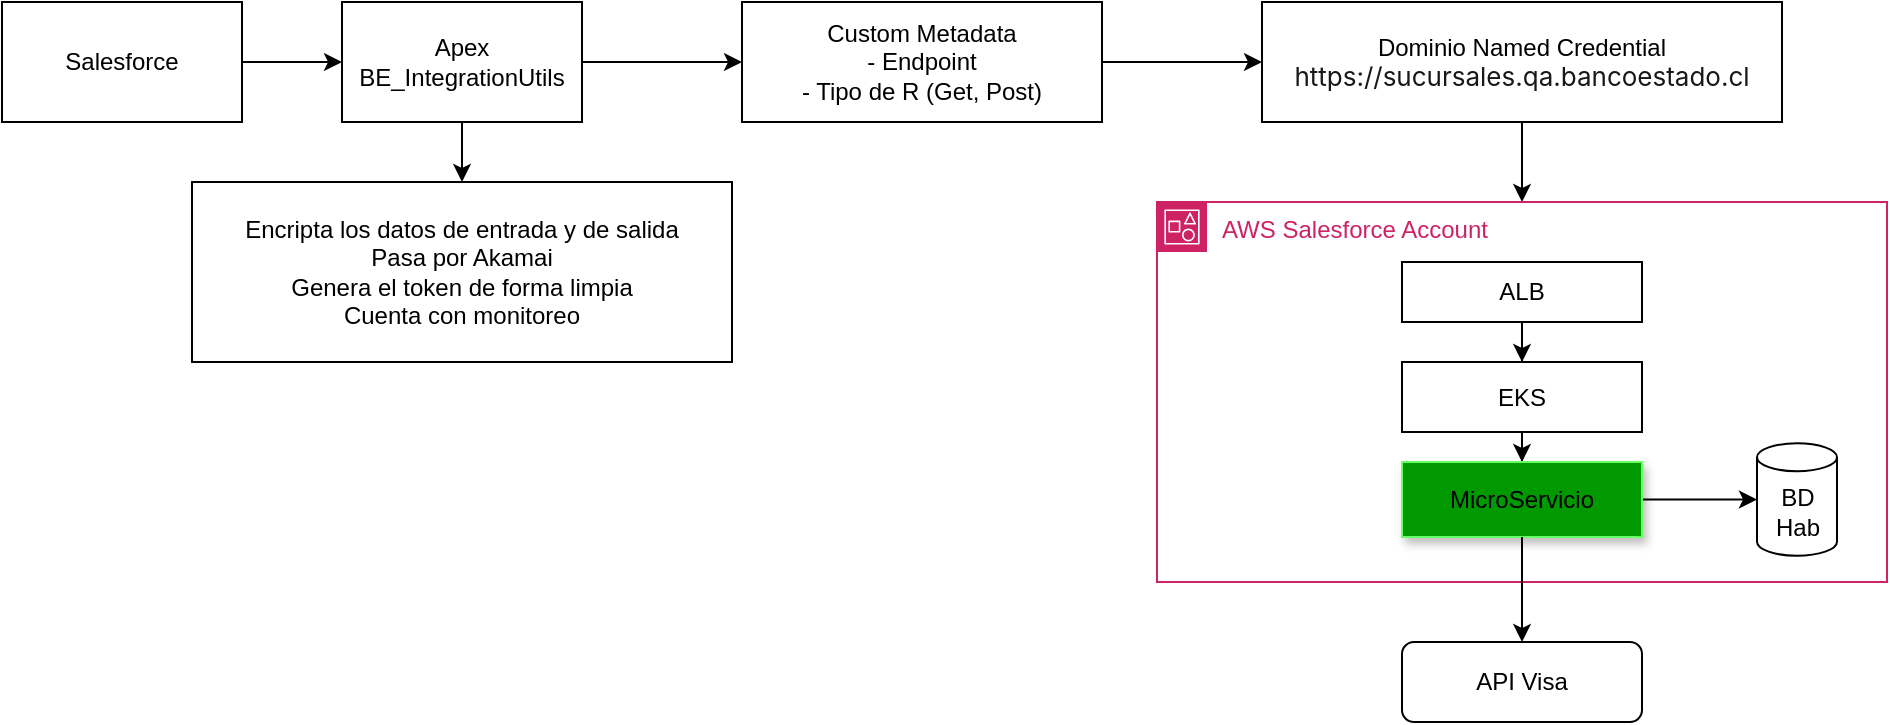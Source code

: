 <mxfile version="26.2.14">
  <diagram name="Página-1" id="BEZ9pj3PYVd8zCaVRfvn">
    <mxGraphModel dx="1426" dy="743" grid="1" gridSize="10" guides="1" tooltips="1" connect="1" arrows="1" fold="1" page="1" pageScale="1" pageWidth="827" pageHeight="1169" math="0" shadow="0">
      <root>
        <mxCell id="0" />
        <mxCell id="1" parent="0" />
        <mxCell id="lu8BM5eNogGUctwTY50--3" value="" style="edgeStyle=orthogonalEdgeStyle;rounded=0;orthogonalLoop=1;jettySize=auto;html=1;" edge="1" parent="1" source="lu8BM5eNogGUctwTY50--1" target="lu8BM5eNogGUctwTY50--2">
          <mxGeometry relative="1" as="geometry" />
        </mxCell>
        <mxCell id="lu8BM5eNogGUctwTY50--1" value="Salesforce" style="rounded=0;whiteSpace=wrap;html=1;" vertex="1" parent="1">
          <mxGeometry x="70" y="170" width="120" height="60" as="geometry" />
        </mxCell>
        <mxCell id="lu8BM5eNogGUctwTY50--6" value="" style="edgeStyle=orthogonalEdgeStyle;rounded=0;orthogonalLoop=1;jettySize=auto;html=1;" edge="1" parent="1" source="lu8BM5eNogGUctwTY50--2" target="lu8BM5eNogGUctwTY50--5">
          <mxGeometry relative="1" as="geometry" />
        </mxCell>
        <mxCell id="lu8BM5eNogGUctwTY50--27" style="edgeStyle=orthogonalEdgeStyle;rounded=0;orthogonalLoop=1;jettySize=auto;html=1;entryX=0.5;entryY=0;entryDx=0;entryDy=0;" edge="1" parent="1" source="lu8BM5eNogGUctwTY50--2" target="lu8BM5eNogGUctwTY50--26">
          <mxGeometry relative="1" as="geometry" />
        </mxCell>
        <mxCell id="lu8BM5eNogGUctwTY50--2" value="Apex&lt;div&gt;BE_IntegrationUtils&lt;/div&gt;" style="rounded=0;whiteSpace=wrap;html=1;" vertex="1" parent="1">
          <mxGeometry x="240" y="170" width="120" height="60" as="geometry" />
        </mxCell>
        <mxCell id="lu8BM5eNogGUctwTY50--8" value="" style="edgeStyle=orthogonalEdgeStyle;rounded=0;orthogonalLoop=1;jettySize=auto;html=1;" edge="1" parent="1" source="lu8BM5eNogGUctwTY50--5" target="lu8BM5eNogGUctwTY50--7">
          <mxGeometry relative="1" as="geometry" />
        </mxCell>
        <mxCell id="lu8BM5eNogGUctwTY50--5" value="Custom Metadata&lt;div&gt;- Endpoint&lt;/div&gt;&lt;div&gt;- Tipo de R (Get, Post)&lt;/div&gt;" style="rounded=0;whiteSpace=wrap;html=1;" vertex="1" parent="1">
          <mxGeometry x="440" y="170" width="180" height="60" as="geometry" />
        </mxCell>
        <mxCell id="lu8BM5eNogGUctwTY50--25" style="edgeStyle=orthogonalEdgeStyle;rounded=0;orthogonalLoop=1;jettySize=auto;html=1;entryX=0.5;entryY=0;entryDx=0;entryDy=0;" edge="1" parent="1" source="lu8BM5eNogGUctwTY50--7" target="lu8BM5eNogGUctwTY50--10">
          <mxGeometry relative="1" as="geometry" />
        </mxCell>
        <mxCell id="lu8BM5eNogGUctwTY50--7" value="Dominio Named Credential&lt;div&gt;&lt;span style=&quot;color: rgb(24, 24, 24); font-family: -apple-system, BlinkMacSystemFont, &amp;quot;Segoe UI&amp;quot;, Roboto, Helvetica, Arial, sans-serif, &amp;quot;Apple Color Emoji&amp;quot;, &amp;quot;Segoe UI Emoji&amp;quot;, &amp;quot;Segoe UI Symbol&amp;quot;; font-size: 13px; text-align: left; text-wrap-mode: nowrap; background-color: rgb(255, 255, 255);&quot;&gt;https://sucursales.qa.bancoestado.cl&lt;/span&gt;&lt;/div&gt;" style="rounded=0;whiteSpace=wrap;html=1;" vertex="1" parent="1">
          <mxGeometry x="700" y="170" width="260" height="60" as="geometry" />
        </mxCell>
        <mxCell id="lu8BM5eNogGUctwTY50--10" value="AWS Salesforce Account" style="points=[[0,0],[0.25,0],[0.5,0],[0.75,0],[1,0],[1,0.25],[1,0.5],[1,0.75],[1,1],[0.75,1],[0.5,1],[0.25,1],[0,1],[0,0.75],[0,0.5],[0,0.25]];outlineConnect=0;gradientColor=none;html=1;whiteSpace=wrap;fontSize=12;fontStyle=0;container=1;pointerEvents=0;collapsible=0;recursiveResize=0;shape=mxgraph.aws4.group;grIcon=mxgraph.aws4.group_account;strokeColor=#CD2264;fillColor=none;verticalAlign=top;align=left;spacingLeft=30;fontColor=#CD2264;dashed=0;" vertex="1" parent="1">
          <mxGeometry x="647.5" y="270" width="365" height="190" as="geometry" />
        </mxCell>
        <mxCell id="lu8BM5eNogGUctwTY50--13" value="" style="edgeStyle=orthogonalEdgeStyle;rounded=0;orthogonalLoop=1;jettySize=auto;html=1;" edge="1" parent="lu8BM5eNogGUctwTY50--10" source="lu8BM5eNogGUctwTY50--11" target="lu8BM5eNogGUctwTY50--12">
          <mxGeometry relative="1" as="geometry" />
        </mxCell>
        <mxCell id="lu8BM5eNogGUctwTY50--11" value="ALB" style="rounded=0;whiteSpace=wrap;html=1;" vertex="1" parent="lu8BM5eNogGUctwTY50--10">
          <mxGeometry x="122.5" y="30" width="120" height="30" as="geometry" />
        </mxCell>
        <mxCell id="lu8BM5eNogGUctwTY50--15" value="" style="edgeStyle=orthogonalEdgeStyle;rounded=0;orthogonalLoop=1;jettySize=auto;html=1;" edge="1" parent="lu8BM5eNogGUctwTY50--10" source="lu8BM5eNogGUctwTY50--12" target="lu8BM5eNogGUctwTY50--14">
          <mxGeometry relative="1" as="geometry" />
        </mxCell>
        <mxCell id="lu8BM5eNogGUctwTY50--12" value="EKS" style="whiteSpace=wrap;html=1;rounded=0;" vertex="1" parent="lu8BM5eNogGUctwTY50--10">
          <mxGeometry x="122.5" y="80" width="120" height="35" as="geometry" />
        </mxCell>
        <mxCell id="lu8BM5eNogGUctwTY50--23" style="edgeStyle=orthogonalEdgeStyle;rounded=0;orthogonalLoop=1;jettySize=auto;html=1;" edge="1" parent="lu8BM5eNogGUctwTY50--10" source="lu8BM5eNogGUctwTY50--14" target="lu8BM5eNogGUctwTY50--22">
          <mxGeometry relative="1" as="geometry" />
        </mxCell>
        <mxCell id="lu8BM5eNogGUctwTY50--14" value="MicroServicio" style="rounded=0;whiteSpace=wrap;html=1;shadow=1;strokeColor=#66FF66;fillColor=#009900;" vertex="1" parent="lu8BM5eNogGUctwTY50--10">
          <mxGeometry x="122.5" y="130" width="120" height="37.5" as="geometry" />
        </mxCell>
        <mxCell id="lu8BM5eNogGUctwTY50--22" value="BD Hab" style="shape=cylinder3;whiteSpace=wrap;html=1;boundedLbl=1;backgroundOutline=1;size=7;" vertex="1" parent="lu8BM5eNogGUctwTY50--10">
          <mxGeometry x="300" y="120.63" width="40" height="56.25" as="geometry" />
        </mxCell>
        <mxCell id="lu8BM5eNogGUctwTY50--17" value="API Visa" style="rounded=1;whiteSpace=wrap;html=1;" vertex="1" parent="1">
          <mxGeometry x="770" y="490" width="120" height="40" as="geometry" />
        </mxCell>
        <mxCell id="lu8BM5eNogGUctwTY50--24" style="edgeStyle=orthogonalEdgeStyle;rounded=0;orthogonalLoop=1;jettySize=auto;html=1;entryX=0.5;entryY=0;entryDx=0;entryDy=0;" edge="1" parent="1" source="lu8BM5eNogGUctwTY50--14" target="lu8BM5eNogGUctwTY50--17">
          <mxGeometry relative="1" as="geometry" />
        </mxCell>
        <mxCell id="lu8BM5eNogGUctwTY50--26" value="Encripta los datos de entrada y de salida&lt;div&gt;Pasa por Akamai&lt;/div&gt;&lt;div&gt;Genera el token de forma limpia&lt;/div&gt;&lt;div&gt;Cuenta con monitoreo&lt;/div&gt;" style="rounded=0;whiteSpace=wrap;html=1;" vertex="1" parent="1">
          <mxGeometry x="165" y="260" width="270" height="90" as="geometry" />
        </mxCell>
      </root>
    </mxGraphModel>
  </diagram>
</mxfile>
